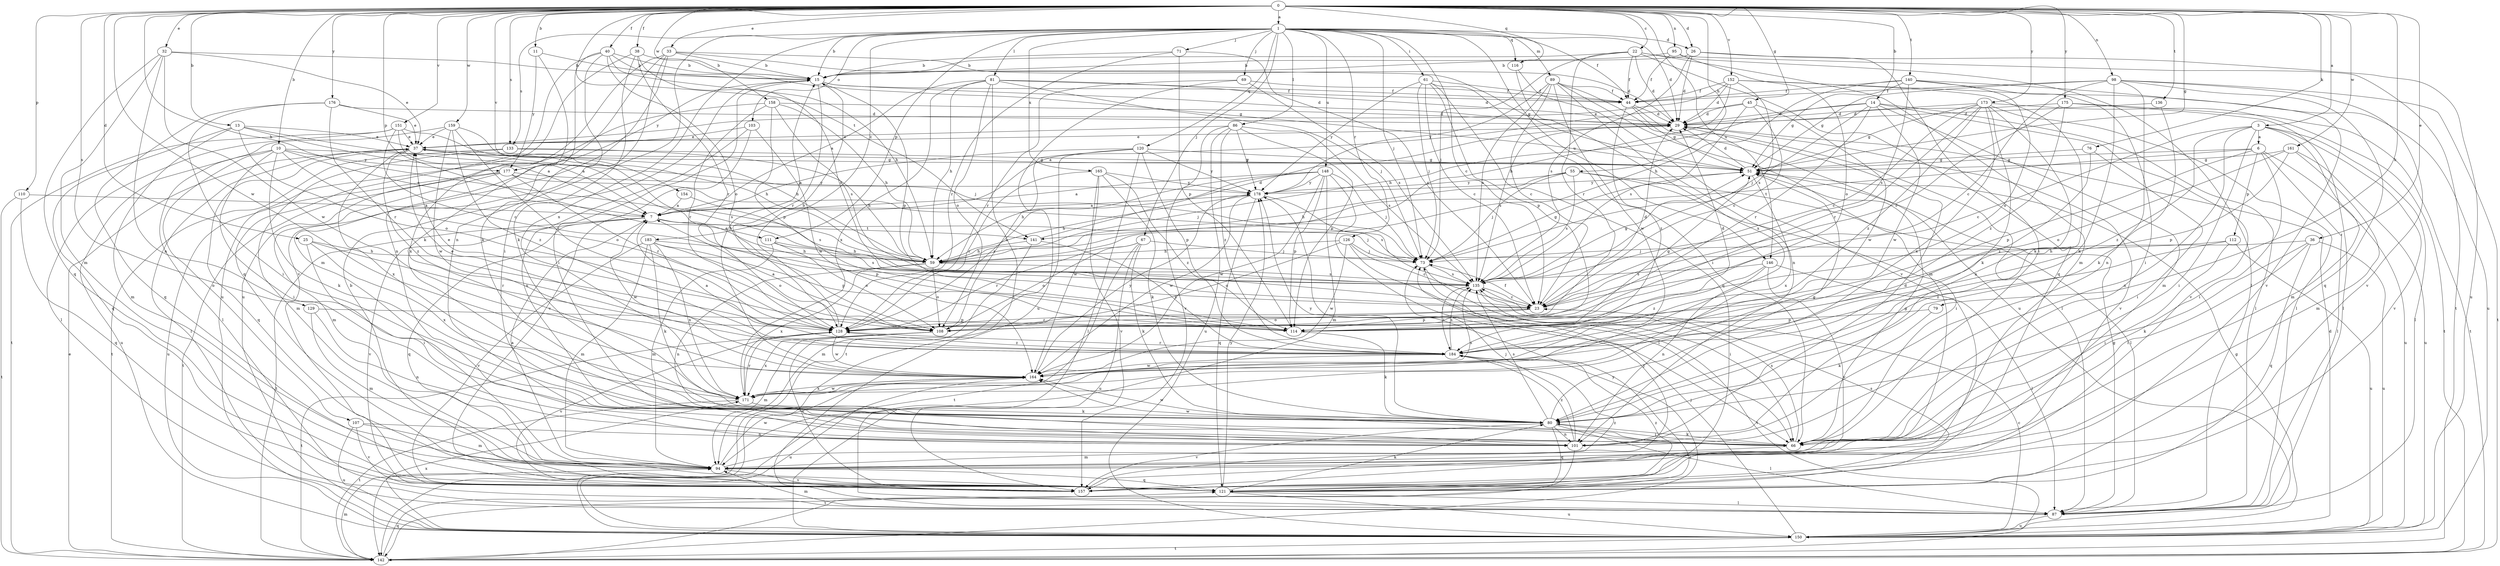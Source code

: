 strict digraph  {
0;
1;
3;
6;
7;
10;
11;
13;
14;
15;
22;
23;
25;
26;
29;
32;
33;
36;
37;
38;
40;
44;
45;
51;
55;
59;
61;
66;
67;
69;
71;
73;
76;
79;
80;
81;
86;
87;
89;
94;
95;
98;
101;
103;
107;
108;
110;
111;
112;
114;
116;
120;
121;
126;
128;
129;
133;
135;
136;
140;
141;
142;
146;
148;
150;
151;
152;
154;
157;
158;
159;
161;
164;
165;
171;
173;
175;
176;
177;
178;
183;
184;
0 -> 1  [label=a];
0 -> 3  [label=a];
0 -> 10  [label=b];
0 -> 11  [label=b];
0 -> 13  [label=b];
0 -> 14  [label=b];
0 -> 22  [label=c];
0 -> 25  [label=d];
0 -> 26  [label=d];
0 -> 32  [label=e];
0 -> 33  [label=e];
0 -> 36  [label=e];
0 -> 38  [label=f];
0 -> 40  [label=f];
0 -> 45  [label=g];
0 -> 51  [label=g];
0 -> 55  [label=h];
0 -> 59  [label=h];
0 -> 76  [label=k];
0 -> 79  [label=k];
0 -> 95  [label=n];
0 -> 98  [label=n];
0 -> 110  [label=p];
0 -> 111  [label=p];
0 -> 116  [label=q];
0 -> 129  [label=s];
0 -> 133  [label=s];
0 -> 136  [label=t];
0 -> 140  [label=t];
0 -> 141  [label=t];
0 -> 146  [label=u];
0 -> 151  [label=v];
0 -> 152  [label=v];
0 -> 154  [label=v];
0 -> 158  [label=w];
0 -> 159  [label=w];
0 -> 161  [label=w];
0 -> 164  [label=w];
0 -> 173  [label=y];
0 -> 175  [label=y];
0 -> 176  [label=y];
1 -> 15  [label=b];
1 -> 23  [label=c];
1 -> 26  [label=d];
1 -> 29  [label=d];
1 -> 44  [label=f];
1 -> 61  [label=i];
1 -> 67  [label=j];
1 -> 69  [label=j];
1 -> 71  [label=j];
1 -> 73  [label=j];
1 -> 81  [label=l];
1 -> 86  [label=l];
1 -> 89  [label=m];
1 -> 101  [label=n];
1 -> 103  [label=o];
1 -> 111  [label=p];
1 -> 116  [label=q];
1 -> 120  [label=q];
1 -> 126  [label=r];
1 -> 133  [label=s];
1 -> 146  [label=u];
1 -> 148  [label=u];
1 -> 165  [label=x];
1 -> 171  [label=x];
1 -> 183  [label=z];
3 -> 6  [label=a];
3 -> 23  [label=c];
3 -> 66  [label=i];
3 -> 87  [label=l];
3 -> 94  [label=m];
3 -> 101  [label=n];
3 -> 157  [label=v];
3 -> 184  [label=z];
6 -> 51  [label=g];
6 -> 66  [label=i];
6 -> 87  [label=l];
6 -> 112  [label=p];
6 -> 114  [label=p];
6 -> 141  [label=t];
6 -> 150  [label=u];
7 -> 73  [label=j];
7 -> 114  [label=p];
7 -> 121  [label=q];
7 -> 141  [label=t];
7 -> 142  [label=t];
7 -> 157  [label=v];
7 -> 164  [label=w];
10 -> 7  [label=a];
10 -> 51  [label=g];
10 -> 66  [label=i];
10 -> 80  [label=k];
10 -> 107  [label=o];
10 -> 108  [label=o];
10 -> 150  [label=u];
10 -> 177  [label=y];
11 -> 15  [label=b];
11 -> 80  [label=k];
11 -> 177  [label=y];
13 -> 7  [label=a];
13 -> 37  [label=e];
13 -> 73  [label=j];
13 -> 94  [label=m];
13 -> 108  [label=o];
13 -> 121  [label=q];
14 -> 29  [label=d];
14 -> 59  [label=h];
14 -> 73  [label=j];
14 -> 87  [label=l];
14 -> 94  [label=m];
14 -> 128  [label=r];
14 -> 157  [label=v];
14 -> 164  [label=w];
15 -> 29  [label=d];
15 -> 44  [label=f];
15 -> 66  [label=i];
15 -> 114  [label=p];
15 -> 128  [label=r];
15 -> 177  [label=y];
22 -> 15  [label=b];
22 -> 29  [label=d];
22 -> 44  [label=f];
22 -> 73  [label=j];
22 -> 87  [label=l];
22 -> 94  [label=m];
22 -> 121  [label=q];
22 -> 128  [label=r];
23 -> 29  [label=d];
23 -> 37  [label=e];
23 -> 73  [label=f];
23 -> 108  [label=o];
23 -> 114  [label=p];
23 -> 128  [label=r];
25 -> 59  [label=h];
25 -> 66  [label=i];
25 -> 128  [label=r];
25 -> 171  [label=x];
26 -> 15  [label=b];
26 -> 29  [label=d];
26 -> 66  [label=i];
26 -> 135  [label=s];
26 -> 150  [label=u];
29 -> 37  [label=e];
29 -> 135  [label=s];
29 -> 157  [label=v];
32 -> 15  [label=b];
32 -> 37  [label=e];
32 -> 94  [label=m];
32 -> 101  [label=n];
32 -> 121  [label=q];
32 -> 164  [label=w];
33 -> 15  [label=b];
33 -> 29  [label=d];
33 -> 51  [label=g];
33 -> 94  [label=m];
33 -> 101  [label=n];
33 -> 150  [label=u];
33 -> 157  [label=v];
36 -> 59  [label=h];
36 -> 66  [label=i];
36 -> 80  [label=k];
36 -> 121  [label=q];
36 -> 150  [label=u];
37 -> 51  [label=g];
37 -> 87  [label=l];
37 -> 121  [label=q];
37 -> 135  [label=s];
37 -> 171  [label=x];
37 -> 184  [label=z];
38 -> 15  [label=b];
38 -> 23  [label=c];
38 -> 80  [label=k];
38 -> 128  [label=r];
38 -> 150  [label=u];
40 -> 15  [label=b];
40 -> 51  [label=g];
40 -> 59  [label=h];
40 -> 66  [label=i];
40 -> 80  [label=k];
40 -> 108  [label=o];
40 -> 121  [label=q];
44 -> 29  [label=d];
44 -> 51  [label=g];
44 -> 87  [label=l];
44 -> 184  [label=z];
45 -> 7  [label=a];
45 -> 23  [label=c];
45 -> 29  [label=d];
45 -> 135  [label=s];
45 -> 164  [label=w];
51 -> 29  [label=d];
51 -> 171  [label=x];
51 -> 178  [label=y];
55 -> 59  [label=h];
55 -> 66  [label=i];
55 -> 73  [label=j];
55 -> 87  [label=l];
55 -> 135  [label=s];
55 -> 178  [label=y];
59 -> 101  [label=n];
59 -> 108  [label=o];
59 -> 135  [label=s];
59 -> 171  [label=x];
61 -> 23  [label=c];
61 -> 44  [label=f];
61 -> 66  [label=i];
61 -> 73  [label=j];
61 -> 114  [label=p];
61 -> 121  [label=q];
61 -> 178  [label=y];
66 -> 51  [label=g];
66 -> 80  [label=k];
66 -> 94  [label=m];
66 -> 135  [label=s];
66 -> 164  [label=w];
67 -> 73  [label=j];
67 -> 80  [label=k];
67 -> 108  [label=o];
67 -> 128  [label=r];
67 -> 142  [label=t];
67 -> 150  [label=u];
69 -> 44  [label=f];
69 -> 128  [label=r];
69 -> 135  [label=s];
69 -> 150  [label=u];
71 -> 15  [label=b];
71 -> 23  [label=c];
71 -> 114  [label=p];
71 -> 128  [label=r];
73 -> 51  [label=g];
73 -> 66  [label=i];
73 -> 135  [label=s];
76 -> 51  [label=g];
76 -> 66  [label=i];
76 -> 184  [label=z];
79 -> 80  [label=k];
79 -> 114  [label=p];
80 -> 51  [label=g];
80 -> 66  [label=i];
80 -> 87  [label=l];
80 -> 101  [label=n];
80 -> 121  [label=q];
80 -> 135  [label=s];
80 -> 157  [label=v];
80 -> 164  [label=w];
80 -> 178  [label=y];
81 -> 7  [label=a];
81 -> 29  [label=d];
81 -> 44  [label=f];
81 -> 59  [label=h];
81 -> 73  [label=j];
81 -> 87  [label=l];
81 -> 108  [label=o];
81 -> 171  [label=x];
86 -> 37  [label=e];
86 -> 114  [label=p];
86 -> 135  [label=s];
86 -> 150  [label=u];
86 -> 157  [label=v];
86 -> 178  [label=y];
86 -> 184  [label=z];
87 -> 51  [label=g];
87 -> 94  [label=m];
87 -> 150  [label=u];
89 -> 23  [label=c];
89 -> 44  [label=f];
89 -> 94  [label=m];
89 -> 101  [label=n];
89 -> 135  [label=s];
89 -> 150  [label=u];
89 -> 164  [label=w];
89 -> 178  [label=y];
94 -> 7  [label=a];
94 -> 73  [label=j];
94 -> 121  [label=q];
94 -> 157  [label=v];
94 -> 164  [label=w];
95 -> 15  [label=b];
95 -> 44  [label=f];
95 -> 108  [label=o];
95 -> 142  [label=t];
98 -> 23  [label=c];
98 -> 44  [label=f];
98 -> 51  [label=g];
98 -> 80  [label=k];
98 -> 101  [label=n];
98 -> 121  [label=q];
98 -> 142  [label=t];
98 -> 157  [label=v];
101 -> 29  [label=d];
101 -> 73  [label=j];
101 -> 142  [label=t];
101 -> 184  [label=z];
103 -> 37  [label=e];
103 -> 101  [label=n];
103 -> 157  [label=v];
103 -> 164  [label=w];
107 -> 94  [label=m];
107 -> 101  [label=n];
107 -> 150  [label=u];
107 -> 157  [label=v];
108 -> 7  [label=a];
108 -> 94  [label=m];
108 -> 157  [label=v];
108 -> 171  [label=x];
110 -> 7  [label=a];
110 -> 121  [label=q];
110 -> 142  [label=t];
111 -> 59  [label=h];
111 -> 94  [label=m];
111 -> 108  [label=o];
111 -> 135  [label=s];
112 -> 66  [label=i];
112 -> 73  [label=j];
112 -> 150  [label=u];
112 -> 184  [label=z];
114 -> 29  [label=d];
114 -> 51  [label=g];
114 -> 80  [label=k];
116 -> 157  [label=v];
116 -> 171  [label=x];
120 -> 7  [label=a];
120 -> 51  [label=g];
120 -> 87  [label=l];
120 -> 108  [label=o];
120 -> 114  [label=p];
120 -> 142  [label=t];
120 -> 178  [label=y];
121 -> 15  [label=b];
121 -> 80  [label=k];
121 -> 87  [label=l];
121 -> 135  [label=s];
121 -> 150  [label=u];
121 -> 178  [label=y];
121 -> 184  [label=z];
126 -> 23  [label=c];
126 -> 59  [label=h];
126 -> 66  [label=i];
126 -> 73  [label=j];
126 -> 108  [label=o];
126 -> 164  [label=w];
128 -> 15  [label=b];
128 -> 37  [label=e];
128 -> 142  [label=t];
128 -> 157  [label=v];
128 -> 164  [label=w];
128 -> 184  [label=z];
129 -> 94  [label=m];
129 -> 101  [label=n];
129 -> 114  [label=p];
133 -> 51  [label=g];
133 -> 59  [label=h];
133 -> 94  [label=m];
133 -> 142  [label=t];
135 -> 23  [label=c];
135 -> 51  [label=g];
135 -> 142  [label=t];
135 -> 184  [label=z];
136 -> 29  [label=d];
136 -> 80  [label=k];
140 -> 44  [label=f];
140 -> 51  [label=g];
140 -> 59  [label=h];
140 -> 66  [label=i];
140 -> 108  [label=o];
140 -> 135  [label=s];
140 -> 157  [label=v];
141 -> 29  [label=d];
141 -> 59  [label=h];
141 -> 94  [label=m];
141 -> 184  [label=z];
142 -> 37  [label=e];
142 -> 94  [label=m];
142 -> 121  [label=q];
142 -> 178  [label=y];
142 -> 184  [label=z];
146 -> 87  [label=l];
146 -> 101  [label=n];
146 -> 135  [label=s];
146 -> 157  [label=v];
146 -> 184  [label=z];
148 -> 7  [label=a];
148 -> 59  [label=h];
148 -> 66  [label=i];
148 -> 73  [label=j];
148 -> 94  [label=m];
148 -> 114  [label=p];
148 -> 128  [label=r];
148 -> 164  [label=w];
148 -> 178  [label=y];
150 -> 23  [label=c];
150 -> 29  [label=d];
150 -> 51  [label=g];
150 -> 73  [label=j];
150 -> 142  [label=t];
150 -> 171  [label=x];
151 -> 7  [label=a];
151 -> 23  [label=c];
151 -> 37  [label=e];
151 -> 59  [label=h];
151 -> 87  [label=l];
151 -> 142  [label=t];
152 -> 29  [label=d];
152 -> 37  [label=e];
152 -> 44  [label=f];
152 -> 59  [label=h];
152 -> 80  [label=k];
152 -> 135  [label=s];
152 -> 150  [label=u];
154 -> 7  [label=a];
154 -> 135  [label=s];
157 -> 184  [label=z];
158 -> 29  [label=d];
158 -> 59  [label=h];
158 -> 114  [label=p];
158 -> 128  [label=r];
158 -> 135  [label=s];
158 -> 171  [label=x];
159 -> 37  [label=e];
159 -> 59  [label=h];
159 -> 87  [label=l];
159 -> 128  [label=r];
159 -> 164  [label=w];
159 -> 184  [label=z];
161 -> 51  [label=g];
161 -> 94  [label=m];
161 -> 108  [label=o];
161 -> 114  [label=p];
161 -> 150  [label=u];
164 -> 15  [label=b];
164 -> 150  [label=u];
164 -> 171  [label=x];
164 -> 178  [label=y];
165 -> 80  [label=k];
165 -> 128  [label=r];
165 -> 157  [label=v];
165 -> 164  [label=w];
165 -> 178  [label=y];
165 -> 184  [label=z];
171 -> 80  [label=k];
171 -> 128  [label=r];
171 -> 135  [label=s];
171 -> 142  [label=t];
171 -> 164  [label=w];
173 -> 23  [label=c];
173 -> 29  [label=d];
173 -> 51  [label=g];
173 -> 80  [label=k];
173 -> 87  [label=l];
173 -> 101  [label=n];
173 -> 128  [label=r];
173 -> 142  [label=t];
173 -> 171  [label=x];
173 -> 184  [label=z];
175 -> 23  [label=c];
175 -> 29  [label=d];
175 -> 87  [label=l];
175 -> 142  [label=t];
175 -> 184  [label=z];
176 -> 29  [label=d];
176 -> 37  [label=e];
176 -> 66  [label=i];
176 -> 121  [label=q];
176 -> 128  [label=r];
177 -> 73  [label=j];
177 -> 94  [label=m];
177 -> 128  [label=r];
177 -> 142  [label=t];
177 -> 150  [label=u];
177 -> 178  [label=y];
178 -> 7  [label=a];
178 -> 59  [label=h];
178 -> 121  [label=q];
178 -> 135  [label=s];
178 -> 164  [label=w];
183 -> 59  [label=h];
183 -> 80  [label=k];
183 -> 94  [label=m];
183 -> 108  [label=o];
183 -> 114  [label=p];
183 -> 157  [label=v];
183 -> 171  [label=x];
184 -> 7  [label=a];
184 -> 37  [label=e];
184 -> 128  [label=r];
184 -> 135  [label=s];
184 -> 164  [label=w];
}
